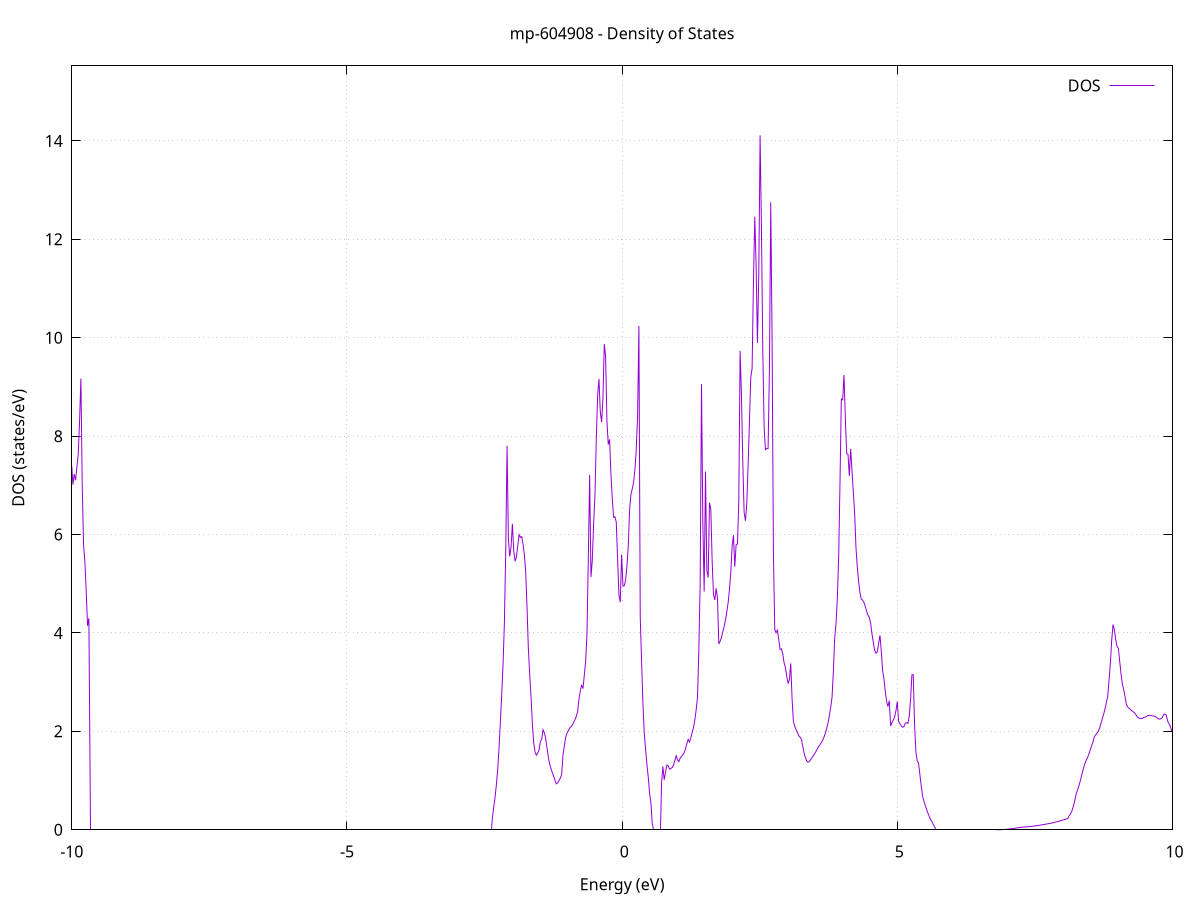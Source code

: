 set title 'mp-604908 - Density of States'
set xlabel 'Energy (eV)'
set ylabel 'DOS (states/eV)'
set grid
set xrange [-10:10]
set yrange [0:15.526]
set xzeroaxis lt -1
set terminal png size 800,600
set output 'mp-604908_dos_gnuplot.png'
plot '-' using 1:2 with lines title 'DOS'
-13.295100 0.000000
-13.270900 0.000000
-13.246700 0.000000
-13.222500 0.000000
-13.198300 0.000000
-13.174100 0.000000
-13.149900 0.000000
-13.125700 0.000000
-13.101500 0.000000
-13.077300 0.000000
-13.053100 0.000000
-13.028900 0.000000
-13.004700 0.000000
-12.980500 0.000000
-12.956300 0.000000
-12.932100 0.000000
-12.907900 0.000000
-12.883700 0.000000
-12.859500 0.000000
-12.835300 0.000000
-12.811100 0.000000
-12.786900 0.000000
-12.762700 0.000000
-12.738500 0.000000
-12.714300 0.000000
-12.690100 0.000000
-12.665900 0.000000
-12.641700 0.000000
-12.617500 0.000000
-12.593300 0.000000
-12.569100 0.000000
-12.544900 0.000000
-12.520700 0.000000
-12.496500 0.000000
-12.472300 0.000000
-12.448100 0.000000
-12.423900 0.000000
-12.399700 0.000000
-12.375500 0.000000
-12.351300 0.000000
-12.327100 0.000000
-12.302900 0.000000
-12.278700 0.000000
-12.254500 0.000000
-12.230300 0.000000
-12.206100 0.000000
-12.181900 0.000000
-12.157700 0.000000
-12.133500 0.000000
-12.109300 0.000000
-12.085100 0.000000
-12.060900 0.000000
-12.036700 0.000000
-12.012500 0.000000
-11.988300 0.000000
-11.964100 0.000000
-11.939900 0.000000
-11.915700 0.000000
-11.891500 0.000000
-11.867300 0.000000
-11.843100 0.000000
-11.818900 0.000000
-11.794700 0.000000
-11.770500 0.000000
-11.746300 0.000000
-11.722200 0.000000
-11.698000 0.000000
-11.673800 0.000000
-11.649600 0.000000
-11.625400 0.000000
-11.601200 0.000000
-11.577000 0.000000
-11.552800 0.000000
-11.528600 0.000000
-11.504400 0.000000
-11.480200 0.000000
-11.456000 0.000000
-11.431800 0.000000
-11.407600 0.000000
-11.383400 0.000000
-11.359200 0.000000
-11.335000 0.000000
-11.310800 0.000000
-11.286600 0.000000
-11.262400 0.000000
-11.238200 0.000000
-11.214000 0.000000
-11.189800 0.000000
-11.165600 0.000000
-11.141400 0.000000
-11.117200 0.000000
-11.093000 0.000800
-11.068800 0.117300
-11.044600 0.329200
-11.020400 0.387900
-10.996200 0.460900
-10.972000 0.566600
-10.947800 0.661200
-10.923600 0.724500
-10.899400 0.792100
-10.875200 0.880000
-10.851000 1.021300
-10.826800 1.173200
-10.802600 1.215500
-10.778400 1.223400
-10.754200 1.253500
-10.730000 1.269900
-10.705800 1.271400
-10.681600 1.288100
-10.657400 1.315000
-10.633200 1.344100
-10.609000 1.373700
-10.584800 1.398600
-10.560600 1.416100
-10.536400 1.441900
-10.512200 1.470000
-10.488000 1.502700
-10.463800 1.538300
-10.439600 1.573500
-10.415400 1.609600
-10.391200 1.646900
-10.367000 1.688100
-10.342800 1.738100
-10.318600 1.793600
-10.294400 1.850600
-10.270200 1.912000
-10.246000 1.987100
-10.221800 2.057700
-10.197600 2.133800
-10.173400 2.595600
-10.149200 3.466400
-10.125000 3.679800
-10.100800 3.474000
-10.076600 3.311400
-10.052400 3.401700
-10.028200 4.249000
-10.004000 7.465900
-9.979800 7.015200
-9.955600 7.229700
-9.931400 7.103000
-9.907200 7.370500
-9.883000 7.624900
-9.858800 8.303800
-9.834600 9.169600
-9.810400 7.024600
-9.786200 5.789900
-9.762100 5.448500
-9.737900 4.846600
-9.713700 4.146400
-9.689500 4.298700
-9.665300 0.000000
-9.641100 0.000000
-9.616900 0.000000
-9.592700 0.000000
-9.568500 0.000000
-9.544300 0.000000
-9.520100 0.000000
-9.495900 0.000000
-9.471700 0.000000
-9.447500 0.000000
-9.423300 0.000000
-9.399100 0.000000
-9.374900 0.000000
-9.350700 0.000000
-9.326500 0.000000
-9.302300 0.000000
-9.278100 0.000000
-9.253900 0.000000
-9.229700 0.000000
-9.205500 0.000000
-9.181300 0.000000
-9.157100 0.000000
-9.132900 0.000000
-9.108700 0.000000
-9.084500 0.000000
-9.060300 0.000000
-9.036100 0.000000
-9.011900 0.000000
-8.987700 0.000000
-8.963500 0.000000
-8.939300 0.000000
-8.915100 0.000000
-8.890900 0.000000
-8.866700 0.000000
-8.842500 0.000000
-8.818300 0.000000
-8.794100 0.000000
-8.769900 0.000000
-8.745700 0.000000
-8.721500 0.000000
-8.697300 0.000000
-8.673100 0.000000
-8.648900 0.000000
-8.624700 0.000000
-8.600500 0.000000
-8.576300 0.000000
-8.552100 0.000000
-8.527900 0.000000
-8.503700 0.000000
-8.479500 0.000000
-8.455300 0.000000
-8.431100 0.000000
-8.406900 0.000000
-8.382700 0.000000
-8.358500 0.000000
-8.334300 0.000000
-8.310100 0.000000
-8.285900 0.000000
-8.261700 0.000000
-8.237500 0.000000
-8.213300 0.000000
-8.189100 0.000000
-8.164900 0.000000
-8.140700 0.000000
-8.116500 0.000000
-8.092300 0.000000
-8.068100 0.000000
-8.043900 0.000000
-8.019700 0.000000
-7.995500 0.000000
-7.971300 0.000000
-7.947100 0.000000
-7.922900 0.000000
-7.898700 0.000000
-7.874500 0.000000
-7.850300 0.000000
-7.826100 0.000000
-7.802000 0.000000
-7.777800 0.000000
-7.753600 0.000000
-7.729400 0.000000
-7.705200 0.000000
-7.681000 0.000000
-7.656800 0.000000
-7.632600 0.000000
-7.608400 0.000000
-7.584200 0.000000
-7.560000 0.000000
-7.535800 0.000000
-7.511600 0.000000
-7.487400 0.000000
-7.463200 0.000000
-7.439000 0.000000
-7.414800 0.000000
-7.390600 0.000000
-7.366400 0.000000
-7.342200 0.000000
-7.318000 0.000000
-7.293800 0.000000
-7.269600 0.000000
-7.245400 0.000000
-7.221200 0.000000
-7.197000 0.000000
-7.172800 0.000000
-7.148600 0.000000
-7.124400 0.000000
-7.100200 0.000000
-7.076000 0.000000
-7.051800 0.000000
-7.027600 0.000000
-7.003400 0.000000
-6.979200 0.000000
-6.955000 0.000000
-6.930800 0.000000
-6.906600 0.000000
-6.882400 0.000000
-6.858200 0.000000
-6.834000 0.000000
-6.809800 0.000000
-6.785600 0.000000
-6.761400 0.000000
-6.737200 0.000000
-6.713000 0.000000
-6.688800 0.000000
-6.664600 0.000000
-6.640400 0.000000
-6.616200 0.000000
-6.592000 0.000000
-6.567800 0.000000
-6.543600 0.000000
-6.519400 0.000000
-6.495200 0.000000
-6.471000 0.000000
-6.446800 0.000000
-6.422600 0.000000
-6.398400 0.000000
-6.374200 0.000000
-6.350000 0.000000
-6.325800 0.000000
-6.301600 0.000000
-6.277400 0.000000
-6.253200 0.000000
-6.229000 0.000000
-6.204800 0.000000
-6.180600 0.000000
-6.156400 0.000000
-6.132200 0.000000
-6.108000 0.000000
-6.083800 0.000000
-6.059600 0.000000
-6.035400 0.000000
-6.011200 0.000000
-5.987000 0.000000
-5.962800 0.000000
-5.938600 0.000000
-5.914400 0.000000
-5.890200 0.000000
-5.866000 0.000000
-5.841900 0.000000
-5.817700 0.000000
-5.793500 0.000000
-5.769300 0.000000
-5.745100 0.000000
-5.720900 0.000000
-5.696700 0.000000
-5.672500 0.000000
-5.648300 0.000000
-5.624100 0.000000
-5.599900 0.000000
-5.575700 0.000000
-5.551500 0.000000
-5.527300 0.000000
-5.503100 0.000000
-5.478900 0.000000
-5.454700 0.000000
-5.430500 0.000000
-5.406300 0.000000
-5.382100 0.000000
-5.357900 0.000000
-5.333700 0.000000
-5.309500 0.000000
-5.285300 0.000000
-5.261100 0.000000
-5.236900 0.000000
-5.212700 0.000000
-5.188500 0.000000
-5.164300 0.000000
-5.140100 0.000000
-5.115900 0.000000
-5.091700 0.000000
-5.067500 0.000000
-5.043300 0.000000
-5.019100 0.000000
-4.994900 0.000000
-4.970700 0.000000
-4.946500 0.000000
-4.922300 0.000000
-4.898100 0.000000
-4.873900 0.000000
-4.849700 0.000000
-4.825500 0.000000
-4.801300 0.000000
-4.777100 0.000000
-4.752900 0.000000
-4.728700 0.000000
-4.704500 0.000000
-4.680300 0.000000
-4.656100 0.000000
-4.631900 0.000000
-4.607700 0.000000
-4.583500 0.000000
-4.559300 0.000000
-4.535100 0.000000
-4.510900 0.000000
-4.486700 0.000000
-4.462500 0.000000
-4.438300 0.000000
-4.414100 0.000000
-4.389900 0.000000
-4.365700 0.000000
-4.341500 0.000000
-4.317300 0.000000
-4.293100 0.000000
-4.268900 0.000000
-4.244700 0.000000
-4.220500 0.000000
-4.196300 0.000000
-4.172100 0.000000
-4.147900 0.000000
-4.123700 0.000000
-4.099500 0.000000
-4.075300 0.000000
-4.051100 0.000000
-4.026900 0.000000
-4.002700 0.000000
-3.978500 0.000000
-3.954300 0.000000
-3.930100 0.000000
-3.905900 0.000000
-3.881800 0.000000
-3.857600 0.000000
-3.833400 0.000000
-3.809200 0.000000
-3.785000 0.000000
-3.760800 0.000000
-3.736600 0.000000
-3.712400 0.000000
-3.688200 0.000000
-3.664000 0.000000
-3.639800 0.000000
-3.615600 0.000000
-3.591400 0.000000
-3.567200 0.000000
-3.543000 0.000000
-3.518800 0.000000
-3.494600 0.000000
-3.470400 0.000000
-3.446200 0.000000
-3.422000 0.000000
-3.397800 0.000000
-3.373600 0.000000
-3.349400 0.000000
-3.325200 0.000000
-3.301000 0.000000
-3.276800 0.000000
-3.252600 0.000000
-3.228400 0.000000
-3.204200 0.000000
-3.180000 0.000000
-3.155800 0.000000
-3.131600 0.000000
-3.107400 0.000000
-3.083200 0.000000
-3.059000 0.000000
-3.034800 0.000000
-3.010600 0.000000
-2.986400 0.000000
-2.962200 0.000000
-2.938000 0.000000
-2.913800 0.000000
-2.889600 0.000000
-2.865400 0.000000
-2.841200 0.000000
-2.817000 0.000000
-2.792800 0.000000
-2.768600 0.000000
-2.744400 0.000000
-2.720200 0.000000
-2.696000 0.000000
-2.671800 0.000000
-2.647600 0.000000
-2.623400 0.000000
-2.599200 0.000000
-2.575000 0.000000
-2.550800 0.000000
-2.526600 0.000000
-2.502400 0.000000
-2.478200 0.000000
-2.454000 0.000000
-2.429800 0.000000
-2.405600 0.000000
-2.381400 0.000000
-2.357200 0.249400
-2.333000 0.460100
-2.308800 0.662700
-2.284600 0.923200
-2.260400 1.233700
-2.236200 1.680000
-2.212000 2.218400
-2.187800 2.747400
-2.163600 3.376900
-2.139400 4.201400
-2.115200 5.675800
-2.091000 7.805900
-2.066800 5.906100
-2.042600 5.554500
-2.018400 5.748500
-1.994200 6.217900
-1.970000 5.666700
-1.945800 5.458400
-1.921700 5.540900
-1.897500 5.758300
-1.873300 5.997800
-1.849100 5.942900
-1.824900 5.959400
-1.800700 5.808200
-1.776500 5.585400
-1.752300 5.246100
-1.728100 4.513100
-1.703900 3.674000
-1.679700 3.162600
-1.655500 2.700700
-1.631300 2.152700
-1.607100 1.769200
-1.582900 1.579700
-1.558700 1.516200
-1.534500 1.556100
-1.510300 1.620600
-1.486100 1.796100
-1.461900 1.836100
-1.437700 2.032100
-1.413500 1.971800
-1.389300 1.857000
-1.365100 1.661500
-1.340900 1.476600
-1.316700 1.333700
-1.292500 1.242300
-1.268300 1.160700
-1.244100 1.086600
-1.219900 1.002800
-1.195700 0.933300
-1.171500 0.953300
-1.147300 0.998100
-1.123100 1.052000
-1.098900 1.123700
-1.074700 1.517100
-1.050500 1.702900
-1.026300 1.878800
-1.002100 1.964200
-0.977900 2.012800
-0.953700 2.067000
-0.929500 2.095100
-0.905300 2.128900
-0.881100 2.184400
-0.856900 2.237700
-0.832700 2.308900
-0.808500 2.403200
-0.784300 2.656800
-0.760100 2.824800
-0.735900 2.934300
-0.711700 2.869900
-0.687500 3.136700
-0.663300 3.425800
-0.639100 3.967400
-0.614900 5.492900
-0.590700 7.211700
-0.566500 5.135100
-0.542300 5.482600
-0.518100 6.230200
-0.493900 6.790100
-0.469700 7.941000
-0.445500 8.833600
-0.421300 9.162400
-0.397100 8.498500
-0.372900 8.286100
-0.348700 8.775700
-0.324500 9.873700
-0.300300 9.616000
-0.276100 8.298900
-0.251900 7.829300
-0.227700 7.936700
-0.203500 7.215800
-0.179300 6.731000
-0.155100 6.349000
-0.130900 6.363500
-0.106700 6.251000
-0.082500 5.507900
-0.058300 4.772600
-0.034100 4.625900
-0.009900 5.595300
0.014200 4.954600
0.038400 4.960900
0.062600 5.071700
0.086800 5.352600
0.111000 5.761100
0.135200 6.497700
0.159400 6.817700
0.183600 6.926500
0.207800 7.062800
0.232000 7.315700
0.256200 7.729600
0.280400 8.400900
0.304600 10.238600
0.328800 4.325900
0.353000 3.428200
0.377200 2.582800
0.401400 1.972300
0.425600 1.634300
0.449800 1.332300
0.474000 1.072700
0.498200 0.744500
0.522400 0.552700
0.546600 0.132700
0.570800 0.000000
0.595000 0.000000
0.619200 0.000000
0.643400 0.000000
0.667600 0.000000
0.691800 0.000000
0.716000 0.946500
0.740200 1.286400
0.764400 1.015700
0.788600 1.165600
0.812800 1.315400
0.837000 1.299800
0.861200 1.231500
0.885400 1.247200
0.909600 1.263000
0.933800 1.318500
0.958000 1.411200
0.982200 1.503900
1.006400 1.417800
1.030600 1.384200
1.054800 1.459000
1.079000 1.493600
1.103200 1.525200
1.127400 1.565200
1.151600 1.648400
1.175800 1.749800
1.200000 1.837100
1.224200 1.782100
1.248400 1.869100
1.272600 1.976700
1.296800 2.083800
1.321000 2.232600
1.345200 2.438000
1.369400 2.693800
1.393600 3.656000
1.417800 5.014700
1.442000 9.057300
1.466200 6.246900
1.490400 4.842100
1.514600 7.280700
1.538800 5.276300
1.563000 5.127900
1.587200 6.646700
1.611400 6.515100
1.635600 5.453600
1.659800 4.775700
1.684000 4.671200
1.708200 4.907900
1.732400 4.710700
1.756600 3.775800
1.780800 3.831700
1.805000 3.909100
1.829200 4.030700
1.853400 4.132800
1.877600 4.268600
1.901800 4.426200
1.926000 4.616200
1.950200 4.883800
1.974300 5.231600
1.998500 5.763600
2.022700 5.986300
2.046900 5.348300
2.071100 5.792900
2.095300 5.809800
2.119500 6.675200
2.143700 9.734300
2.167900 8.836100
2.192100 7.473900
2.216300 6.456400
2.240500 6.279500
2.264700 6.619400
2.288900 7.417400
2.313100 8.291800
2.337300 9.194700
2.361500 9.377000
2.385700 11.140500
2.409900 12.460800
2.434100 11.481200
2.458300 9.898000
2.482500 11.281800
2.506700 14.114500
2.530900 12.258900
2.555100 9.770200
2.579300 8.201400
2.603500 7.726500
2.627700 7.751400
2.651900 7.749900
2.676100 9.351600
2.700300 12.755700
2.724500 9.973200
2.748700 5.616400
2.772900 4.074100
2.797100 4.004900
2.821300 4.057000
2.845500 3.865500
2.869700 3.666400
2.893900 3.677200
2.918100 3.575400
2.942300 3.395300
2.966500 3.298700
2.990700 3.121900
3.014900 2.979800
3.039100 3.043100
3.063300 3.382500
3.087500 2.662000
3.111700 2.201900
3.135900 2.104300
3.160100 2.034900
3.184300 1.974200
3.208500 1.913400
3.232700 1.882800
3.256900 1.838900
3.281100 1.702600
3.305300 1.565200
3.329500 1.466900
3.353700 1.402300
3.377900 1.372500
3.402100 1.389100
3.426300 1.427100
3.450500 1.466300
3.474700 1.506300
3.498900 1.549500
3.523100 1.594800
3.547300 1.646300
3.571500 1.693900
3.595700 1.728100
3.619900 1.772600
3.644100 1.821800
3.668300 1.886200
3.692500 1.964700
3.716700 2.056800
3.740900 2.172500
3.765100 2.319900
3.789300 2.492300
3.813500 2.689400
3.837700 3.211400
3.861900 3.888500
3.886100 4.193400
3.910300 4.702500
3.934400 5.551800
3.958600 7.068000
3.982800 8.754100
4.007000 8.738700
4.031200 9.245500
4.055400 8.378400
4.079600 7.646100
4.103800 7.631700
4.128000 7.189800
4.152200 7.742800
4.176400 7.300600
4.200600 6.859600
4.224800 6.439000
4.249000 5.730000
4.273200 5.334600
4.297400 5.042000
4.321600 4.814000
4.345800 4.689300
4.370000 4.666000
4.394200 4.618300
4.418400 4.535000
4.442600 4.443500
4.466800 4.359000
4.491000 4.316600
4.515200 4.200300
4.539400 3.978800
4.563600 3.813000
4.587800 3.646300
4.612000 3.589500
4.636200 3.615700
4.660400 3.787000
4.684600 3.952500
4.708800 3.630400
4.733000 3.229100
4.757200 3.069000
4.781400 2.810600
4.805600 2.608100
4.829800 2.504000
4.854000 2.625700
4.878200 2.110100
4.902400 2.176200
4.926600 2.228600
4.950800 2.291600
4.975000 2.419400
4.999200 2.604200
5.023400 2.203900
5.047600 2.153300
5.071800 2.111000
5.096000 2.083100
5.120200 2.098900
5.144400 2.165800
5.168600 2.176700
5.192800 2.163400
5.217000 2.312700
5.241200 2.658800
5.265400 3.151900
5.289600 3.151400
5.313800 2.126100
5.338000 1.576900
5.362200 1.398600
5.386400 1.353900
5.410600 1.116400
5.434800 0.886100
5.459000 0.684200
5.483200 0.581100
5.507400 0.496100
5.531600 0.415000
5.555800 0.338800
5.580000 0.272100
5.604200 0.209200
5.628400 0.167900
5.652600 0.107700
5.676800 0.062900
5.701000 0.000800
5.725200 0.000000
5.749400 0.000000
5.773600 0.000000
5.797800 0.000000
5.822000 0.000000
5.846200 0.000000
5.870400 0.000000
5.894500 0.000000
5.918700 0.000000
5.942900 0.000000
5.967100 0.000000
5.991300 0.000000
6.015500 0.000000
6.039700 0.000000
6.063900 0.000000
6.088100 0.000000
6.112300 0.000000
6.136500 0.000000
6.160700 0.000000
6.184900 0.000000
6.209100 0.000000
6.233300 0.000000
6.257500 0.000000
6.281700 0.000000
6.305900 0.000000
6.330100 0.000000
6.354300 0.000000
6.378500 0.000000
6.402700 0.000000
6.426900 0.000000
6.451100 0.000000
6.475300 0.000000
6.499500 0.000000
6.523700 0.000000
6.547900 0.000000
6.572100 0.000000
6.596300 0.000000
6.620500 0.000000
6.644700 0.000000
6.668900 0.000000
6.693100 0.000000
6.717300 0.000000
6.741500 0.000000
6.765700 0.000000
6.789900 0.000000
6.814100 0.000300
6.838300 0.000900
6.862500 0.001700
6.886700 0.002800
6.910900 0.004100
6.935100 0.005700
6.959300 0.007600
6.983500 0.009800
7.007700 0.012200
7.031900 0.014900
7.056100 0.017800
7.080300 0.021200
7.104500 0.025300
7.128700 0.030000
7.152900 0.034400
7.177100 0.038500
7.201300 0.042300
7.225500 0.045900
7.249700 0.049100
7.273900 0.052100
7.298100 0.054700
7.322300 0.057200
7.346500 0.059600
7.370700 0.062000
7.394900 0.064500
7.419100 0.067100
7.443300 0.070100
7.467500 0.073300
7.491700 0.076800
7.515900 0.080500
7.540100 0.084600
7.564300 0.088900
7.588500 0.093300
7.612700 0.097800
7.636900 0.102400
7.661100 0.107100
7.685300 0.111900
7.709500 0.116700
7.733700 0.121400
7.757900 0.126000
7.782100 0.130900
7.806300 0.136600
7.830500 0.142900
7.854600 0.149900
7.878800 0.157000
7.903000 0.164300
7.927200 0.171700
7.951400 0.179700
7.975600 0.187700
7.999800 0.195800
8.024000 0.203500
8.048200 0.211100
8.072400 0.218900
8.096600 0.227400
8.120800 0.279900
8.145000 0.322000
8.169200 0.372400
8.193400 0.460100
8.217600 0.553700
8.241800 0.694400
8.266000 0.783200
8.290200 0.856900
8.314400 0.951200
8.338600 1.054100
8.362800 1.167800
8.387000 1.271000
8.411200 1.354200
8.435400 1.423500
8.459600 1.475100
8.483800 1.550000
8.508000 1.628400
8.532200 1.714700
8.556400 1.789000
8.580600 1.891600
8.604800 1.929700
8.629000 1.964400
8.653200 2.002000
8.677400 2.078800
8.701600 2.167200
8.725800 2.262400
8.750000 2.353500
8.774200 2.457800
8.798400 2.584300
8.822600 2.712100
8.846800 3.038600
8.871000 3.383900
8.895200 3.846000
8.919400 4.171600
8.943600 4.064400
8.967800 3.866800
8.992000 3.726100
9.016200 3.689400
9.040400 3.429600
9.064600 3.171800
9.088800 2.961600
9.113000 2.849800
9.137200 2.706700
9.161400 2.552600
9.185600 2.494400
9.209800 2.470700
9.234000 2.445800
9.258200 2.420600
9.282400 2.399400
9.306600 2.381500
9.330800 2.345300
9.355000 2.303300
9.379200 2.276100
9.403400 2.264100
9.427600 2.260000
9.451800 2.262100
9.476000 2.282400
9.500200 2.288300
9.524400 2.299100
9.548600 2.320300
9.572800 2.328900
9.597000 2.322200
9.621200 2.318400
9.645400 2.314700
9.669600 2.310000
9.693800 2.297300
9.718000 2.276600
9.742200 2.254400
9.766400 2.248700
9.790600 2.257500
9.814700 2.279000
9.838900 2.343400
9.863100 2.352100
9.887300 2.323600
9.911500 2.211400
9.935700 2.157700
9.959900 2.102500
9.984100 2.019100
10.008300 1.980100
10.032500 1.970100
10.056700 1.996100
10.080900 1.978600
10.105100 1.924900
10.129300 1.927100
10.153500 1.279400
10.177700 1.376600
10.201900 1.511900
10.226100 1.653300
10.250300 1.862000
10.274500 2.097900
10.298700 2.377500
10.322900 2.667500
10.347100 2.861300
10.371300 3.120500
10.395500 3.406800
10.419700 3.608100
10.443900 3.610900
10.468100 3.936000
10.492300 4.284600
10.516500 4.473000
10.540700 4.703100
10.564900 4.270500
10.589100 3.805600
10.613300 3.491700
10.637500 3.239400
10.661700 2.983600
10.685900 2.943300
10.710100 2.959500
10.734300 2.988100
10.758500 2.629100
10.782700 2.067700
10.806900 1.702400
10.831100 1.866900
10.855300 2.153200
10.879500 2.295900
10.903700 2.602600
10.927900 2.552900
10.952100 2.551700
10.976300 2.698200
11.000500 2.883600
11.024700 3.154400
11.048900 3.390900
11.073100 3.683100
11.097300 3.873500
11.121500 3.784600
11.145700 3.552900
11.169900 3.294400
11.194100 3.080000
11.218300 2.980900
11.242500 2.931500
11.266700 2.805500
11.290900 2.576600
11.315100 2.601800
11.339300 2.630500
11.363500 2.603400
11.387700 2.600500
11.411900 2.574800
11.436100 2.495300
11.460300 2.421000
11.484500 2.303900
11.508700 2.184700
11.532900 2.088000
11.557100 2.084500
11.581300 2.123100
11.605500 2.252400
11.629700 2.519600
11.653900 2.836100
11.678100 2.836200
11.702300 2.905200
11.726500 3.032800
11.750700 3.174800
11.774800 3.256400
11.799000 3.379400
11.823200 3.471000
11.847400 3.480000
11.871600 3.389300
11.895800 3.381600
11.920000 3.450500
11.944200 3.529100
11.968400 3.513400
11.992600 3.462900
12.016800 3.358700
12.041000 3.234800
12.065200 3.016900
12.089400 2.836400
12.113600 2.756100
12.137800 2.676900
12.162000 2.564700
12.186200 2.485800
12.210400 2.371200
12.234600 2.295900
12.258800 2.220400
12.283000 2.158000
12.307200 2.098900
12.331400 2.036500
12.355600 2.102200
12.379800 2.102400
12.404000 2.045000
12.428200 1.957200
12.452400 1.890400
12.476600 1.831400
12.500800 1.834700
12.525000 1.779900
12.549200 1.693100
12.573400 1.662000
12.597600 1.633900
12.621800 1.619200
12.646000 1.609200
12.670200 1.615600
12.694400 1.654800
12.718600 1.720000
12.742800 1.791100
12.767000 1.871400
12.791200 1.846700
12.815400 1.803800
12.839600 1.809100
12.863800 1.821300
12.888000 1.849300
12.912200 1.900900
12.936400 1.963100
12.960600 2.078400
12.984800 2.305800
13.009000 2.508000
13.033200 2.713400
13.057400 2.892500
13.081600 2.973900
13.105800 2.987300
13.130000 2.911100
13.154200 2.850800
13.178400 2.828300
13.202600 2.630600
13.226800 2.361800
13.251000 2.287300
13.275200 2.237400
13.299400 2.224600
13.323600 2.231000
13.347800 2.249500
13.372000 2.274600
13.396200 2.350000
13.420400 2.598300
13.444600 2.737100
13.468800 2.776500
13.493000 2.819100
13.517200 2.856100
13.541400 2.889100
13.565600 2.931700
13.589800 3.020200
13.614000 3.179400
13.638200 3.328200
13.662400 3.448600
13.686600 3.483000
13.710800 3.421900
13.734900 3.352400
13.759100 3.156300
13.783300 3.162600
13.807500 2.932300
13.831700 2.722000
13.855900 2.529200
13.880100 2.401200
13.904300 2.308000
13.928500 2.234800
13.952700 2.065400
13.976900 1.969000
14.001100 1.918100
14.025300 1.848400
14.049500 1.803000
14.073700 1.757900
14.097900 1.716300
14.122100 1.682800
14.146300 1.659300
14.170500 1.619600
14.194700 1.590200
14.218900 1.584000
14.243100 1.576500
14.267300 1.571900
14.291500 1.570300
14.315700 1.575300
14.339900 1.613200
14.364100 1.702000
14.388300 1.817500
14.412500 1.841300
14.436700 2.030300
14.460900 1.944900
14.485100 1.936100
14.509300 1.952600
14.533500 1.971600
14.557700 1.987000
14.581900 1.998900
14.606100 2.007000
14.630300 1.973900
14.654500 1.938000
14.678700 1.933100
14.702900 1.931900
14.727100 1.917500
14.751300 1.904800
14.775500 1.897400
14.799700 1.887000
14.823900 1.877000
14.848100 1.894600
14.872300 1.885500
14.896500 1.866400
14.920700 1.823600
14.944900 1.788200
14.969100 1.743300
14.993300 1.706700
15.017500 1.677200
15.041700 1.649700
15.065900 1.622800
15.090100 1.597700
15.114300 1.573800
15.138500 1.550600
15.162700 1.527200
15.186900 1.506100
15.211100 1.487400
15.235300 1.456800
15.259500 1.428100
15.283700 1.407300
15.307900 1.390100
15.332100 1.382700
15.356300 1.393200
15.380500 1.411500
15.404700 1.441600
15.428900 1.467900
15.453100 1.490000
15.477300 1.514000
15.501500 1.540200
15.525700 1.572000
15.549900 1.609300
15.574100 1.654000
15.598300 1.709600
15.622500 1.761400
15.646700 1.810700
15.670900 1.874700
15.695000 1.932900
15.719200 1.983300
15.743400 2.031700
15.767600 2.054100
15.791800 2.099000
15.816000 2.147900
15.840200 2.217800
15.864400 2.319000
15.888600 2.450600
15.912800 2.715600
15.937000 2.902200
15.961200 2.917700
15.985400 2.902500
16.009600 2.823900
16.033800 2.807200
16.058000 2.787400
16.082200 2.784900
16.106400 2.780600
16.130600 2.735900
16.154800 2.719500
16.179000 2.706100
16.203200 2.676900
16.227400 2.649400
16.251600 2.685100
16.275800 2.734300
16.300000 2.729100
16.324200 2.728200
16.348400 2.745100
16.372600 2.802100
16.396800 2.889700
16.421000 2.940600
16.445200 2.917400
16.469400 2.911200
16.493600 2.921200
16.517800 2.931400
16.542000 2.900800
16.566200 2.801500
16.590400 2.719400
16.614600 2.651600
16.638800 2.595200
16.663000 2.556600
16.687200 2.472000
16.711400 2.554000
16.735600 2.559000
16.759800 2.536100
16.784000 2.515200
16.808200 2.502600
16.832400 2.525000
16.856600 2.441200
16.880800 2.381700
16.905000 2.348400
16.929200 2.296500
16.953400 2.277000
16.977600 2.275400
17.001800 2.252800
17.026000 2.208300
17.050200 2.154300
17.074400 2.120200
17.098600 2.098200
17.122800 2.074500
17.147000 2.053200
17.171200 2.014600
17.195400 1.979000
17.219600 1.946100
17.243800 1.929200
17.268000 1.920000
17.292200 1.907300
17.316400 1.895100
17.340600 1.895200
17.364800 1.916800
17.389000 1.941500
17.413200 1.964900
17.437400 1.985200
17.461600 2.005100
17.485800 2.036100
17.510000 2.047400
17.534200 2.078300
17.558400 2.125200
17.582600 2.172300
17.606800 2.180200
17.631000 2.258900
17.655100 2.341300
17.679300 2.421300
17.703500 2.458600
17.727700 2.512500
17.751900 2.571900
17.776100 2.622100
17.800300 2.683800
17.824500 2.748800
17.848700 2.796300
17.872900 2.841600
17.897100 2.878900
17.921300 2.991900
17.945500 3.047900
17.969700 3.087800
17.993900 3.006700
18.018100 2.913100
18.042300 2.872600
18.066500 2.859800
18.090700 2.854800
18.114900 2.873900
18.139100 2.904300
18.163300 2.744900
18.187500 2.765800
18.211700 2.791300
18.235900 2.799000
18.260100 2.798500
18.284300 2.803100
18.308500 2.818600
18.332700 2.844900
18.356900 2.858100
18.381100 2.868000
18.405300 2.877900
18.429500 2.803500
18.453700 2.773500
18.477900 2.793600
18.502100 2.894900
18.526300 2.733000
18.550500 2.694200
18.574700 2.653200
18.598900 2.666300
18.623100 2.668900
18.647300 2.614000
18.671500 2.597000
18.695700 2.616900
18.719900 2.657400
18.744100 2.664500
18.768300 2.534700
18.792500 2.410200
18.816700 2.344700
18.840900 2.275400
18.865100 2.218600
18.889300 2.169500
18.913500 2.163500
18.937700 2.137600
18.961900 2.134700
18.986100 2.257600
19.010300 2.071300
19.034500 2.102600
19.058700 2.147900
19.082900 2.198500
19.107100 2.252200
19.131300 2.311200
19.155500 2.380100
19.179700 2.444600
19.203900 2.557100
19.228100 2.653400
19.252300 2.774100
19.276500 2.912100
19.300700 2.977300
19.324900 2.958800
19.349100 2.915600
19.373300 2.877400
19.397500 2.857600
19.421700 2.946000
19.445900 2.754500
19.470100 2.632400
19.494300 2.545400
19.518500 2.516300
19.542700 2.507500
19.566900 2.524700
19.591100 2.496900
19.615200 2.461200
19.639400 2.416700
19.663600 2.377200
19.687800 2.339000
19.712000 2.319400
19.736200 2.316300
19.760400 2.322800
19.784600 2.322500
19.808800 2.340000
19.833000 2.362800
19.857200 2.421500
19.881400 2.476700
19.905600 2.530000
19.929800 2.574400
19.954000 2.642000
19.978200 2.726900
20.002400 2.717800
20.026600 2.510000
20.050800 2.410500
20.075000 2.394200
20.099200 2.381400
20.123400 2.365500
20.147600 2.350900
20.171800 2.339800
20.196000 2.331700
20.220200 2.326200
20.244400 2.295800
20.268600 2.290600
20.292800 2.344900
20.317000 2.439200
20.341200 2.483500
20.365400 2.480800
20.389600 2.503200
20.413800 2.528200
20.438000 2.549000
20.462200 2.568200
20.486400 2.565500
20.510600 2.722000
20.534800 2.653500
20.559000 2.833000
20.583200 2.957500
20.607400 2.725700
20.631600 2.731600
20.655800 2.743500
20.680000 2.793900
20.704200 3.063500
20.728400 2.885300
20.752600 2.860200
20.776800 2.892500
20.801000 2.821600
20.825200 2.750900
20.849400 2.795300
20.873600 2.816000
20.897800 2.845100
20.922000 2.874000
20.946200 2.912900
20.970400 2.957000
20.994600 3.051200
21.018800 2.955300
21.043000 2.867300
21.067200 2.846000
21.091400 2.826900
21.115600 2.834300
21.139800 2.858600
21.164000 2.873900
21.188200 2.889100
21.212400 2.909100
21.236600 2.921000
21.260800 2.913900
21.285000 2.898200
21.309200 2.910100
21.333400 2.983400
21.357600 2.897600
21.381800 2.902600
21.406000 2.972500
21.430200 3.039700
21.454400 2.923000
21.478600 2.812500
21.502800 2.682500
21.527000 2.617900
21.551200 2.578200
21.575300 2.539600
21.599500 2.504400
21.623700 2.464900
21.647900 2.425400
21.672100 2.400000
21.696300 2.380300
21.720500 2.372300
21.744700 2.380500
21.768900 2.400700
21.793100 2.441700
21.817300 2.515800
21.841500 2.610700
21.865700 2.745400
21.889900 2.911700
21.914100 3.076600
21.938300 3.216200
21.962500 3.238000
21.986700 3.101500
22.010900 3.064100
22.035100 3.042800
22.059300 3.032300
22.083500 3.026800
22.107700 3.026200
22.131900 3.032200
22.156100 3.053500
22.180300 3.031000
22.204500 3.008600
22.228700 2.984000
22.252900 2.963500
22.277100 2.938800
22.301300 2.884400
22.325500 2.839800
22.349700 2.803400
22.373900 2.779500
22.398100 2.894100
22.422300 2.959400
22.446500 2.991900
22.470700 2.880300
22.494900 2.537800
22.519100 2.594100
22.543300 2.551300
22.567500 2.521900
22.591700 2.526800
22.615900 2.565700
22.640100 2.597800
22.664300 2.666600
22.688500 2.707200
22.712700 2.746900
22.736900 2.788000
22.761100 2.769200
22.785300 2.697500
22.809500 2.632100
22.833700 2.588900
22.857900 2.578100
22.882100 2.569100
22.906300 2.576600
22.930500 2.628300
22.954700 2.680500
22.978900 2.726800
23.003100 2.763100
23.027300 2.767300
23.051500 2.710400
23.075700 2.603200
23.099900 2.435700
23.124100 2.299700
23.148300 2.234100
23.172500 2.191200
23.196700 2.163200
23.220900 2.142300
23.245100 2.087800
23.269300 2.125000
23.293500 2.111600
23.317700 2.120100
23.341900 2.187100
23.366100 2.220800
23.390300 2.233000
23.414500 2.228500
23.438700 2.225700
23.462900 2.254200
23.487100 2.308900
23.511300 2.305900
23.535400 2.334900
23.559600 2.451500
23.583800 2.517600
23.608000 2.576100
23.632200 2.651100
23.656400 2.716900
23.680600 2.777700
23.704800 2.830900
23.729000 2.871200
23.753200 2.938700
23.777400 3.059300
23.801600 3.198000
23.825800 3.217700
23.850000 3.205700
23.874200 3.154200
23.898400 3.135600
23.922600 3.079100
23.946800 3.033400
23.971000 3.018000
23.995200 2.975900
24.019400 2.951500
24.043600 2.901400
24.067800 2.839800
24.092000 2.770600
24.116200 2.690500
24.140400 2.610500
24.164600 2.572700
24.188800 2.551900
24.213000 2.587800
24.237200 2.702900
24.261400 2.742700
24.285600 2.831000
24.309800 2.910500
24.334000 2.944100
24.358200 2.977600
24.382400 3.001300
24.406600 3.005400
24.430800 2.998000
24.455000 2.982200
24.479200 2.941000
24.503400 2.963100
24.527600 2.975700
24.551800 2.965100
24.576000 3.077800
24.600200 3.185400
24.624400 3.229000
24.648600 3.310800
24.672800 3.404800
24.697000 3.503600
24.721200 3.562300
24.745400 3.621700
24.769600 3.704700
24.793800 3.656600
24.818000 3.911200
24.842200 3.888300
24.866400 3.851000
24.890600 3.634500
24.914800 3.495000
24.939000 3.600000
24.963200 3.272700
24.987400 3.250300
25.011600 3.220800
25.035800 3.233900
25.060000 3.228200
25.084200 3.227100
25.108400 3.326800
25.132600 3.463700
25.156800 3.463400
25.181000 3.367300
25.205200 3.384600
25.229400 3.431000
25.253600 3.455500
25.277800 3.238400
25.302000 3.170600
25.326200 3.156600
25.350400 3.180400
25.374600 3.172600
25.398800 3.195700
25.423000 3.200700
25.447200 3.198300
25.471400 3.188700
25.495500 3.163400
25.519700 3.140900
25.543900 3.093200
25.568100 3.054500
25.592300 3.040600
25.616500 3.025600
25.640700 3.078600
25.664900 3.107200
25.689100 3.026100
25.713300 2.932000
25.737500 3.024400
25.761700 2.805200
25.785900 2.696300
25.810100 2.600100
25.834300 2.505500
25.858500 2.418800
25.882700 2.342800
25.906900 2.278200
25.931100 2.230700
25.955300 2.166900
25.979500 2.127600
26.003700 2.188200
26.027900 2.245300
26.052100 2.318600
26.076300 2.416300
26.100500 2.475500
26.124700 2.528100
26.148900 2.878200
26.173100 2.666100
26.197300 2.520300
26.221500 2.545400
26.245700 2.577700
26.269900 2.624500
26.294100 2.678400
26.318300 2.739400
26.342500 2.833800
26.366700 2.979900
26.390900 3.118500
26.415100 3.146600
26.439300 3.167900
26.463500 3.009200
26.487700 2.977900
26.511900 2.922900
26.536100 2.895100
26.560300 2.871300
26.584500 2.856300
26.608700 2.844400
26.632900 2.835600
26.657100 2.824500
26.681300 2.809300
26.705500 2.821600
26.729700 2.810100
26.753900 2.801700
26.778100 2.812600
26.802300 2.840700
26.826500 2.827900
26.850700 2.809600
26.874900 2.791800
26.899100 2.786500
26.923300 2.773400
26.947500 2.773200
26.971700 2.771500
26.995900 2.772600
27.020100 2.778000
27.044300 2.776800
27.068500 2.781600
27.092700 2.814000
27.116900 2.831100
27.141100 2.864000
27.165300 2.917800
27.189500 2.959100
27.213700 2.980200
27.237900 3.005600
27.262100 3.006800
27.286300 3.060000
27.310500 3.102600
27.334700 3.129600
27.358900 3.152600
27.383100 3.175500
27.407300 3.189600
27.431400 3.197400
27.455600 3.205900
27.479800 3.172300
27.504000 3.168900
27.528200 3.178100
27.552400 3.120000
27.576600 3.123800
27.600800 3.100000
27.625000 3.073200
27.649200 3.052100
27.673400 2.997000
27.697600 2.990000
27.721800 2.985100
27.746000 2.972700
27.770200 2.973500
27.794400 2.965800
27.818600 2.953900
27.842800 2.873600
27.867000 2.825700
27.891200 2.743900
27.915400 2.702200
27.939600 2.695800
27.963800 2.751200
27.988000 2.786700
28.012200 2.918600
28.036400 3.029400
28.060600 3.169100
28.084800 2.975500
28.109000 3.002700
28.133200 2.995300
28.157400 3.083300
28.181600 2.991800
28.205800 2.991800
28.230000 3.007400
28.254200 3.004400
28.278400 2.978200
28.302600 2.970900
28.326800 2.959400
28.351000 2.932200
28.375200 2.878200
28.399400 2.860900
28.423600 2.896400
28.447800 2.942700
28.472000 2.952100
28.496200 2.942700
28.520400 3.038900
28.544600 3.084600
28.568800 3.144800
28.593000 3.103400
28.617200 3.114100
28.641400 3.176500
28.665600 3.221100
28.689800 3.294600
28.714000 3.405000
28.738200 3.518400
28.762400 3.718600
28.786600 3.780400
28.810800 3.623300
28.835000 3.529500
28.859200 3.476900
28.883400 3.480700
28.907600 3.416900
28.931800 3.376700
28.956000 3.324100
28.980200 3.262300
29.004400 3.238900
29.028600 3.260100
29.052800 3.231900
29.077000 3.160600
29.101200 3.119700
29.125400 3.149500
29.149600 3.096800
29.173800 3.055100
29.198000 3.051400
29.222200 3.052800
29.246400 3.036500
29.270600 2.978200
29.294800 2.947500
29.319000 3.011700
29.343200 2.997000
29.367400 3.014000
29.391500 3.041300
29.415700 3.070600
29.439900 3.078300
29.464100 3.084200
29.488300 3.113500
29.512500 3.169700
29.536700 3.215500
29.560900 3.244900
29.585100 3.275400
29.609300 3.491000
29.633500 3.293500
29.657700 3.208700
29.681900 3.151700
29.706100 3.086500
29.730300 3.026400
29.754500 2.983100
29.778700 2.934700
29.802900 2.856500
29.827100 2.850800
29.851300 2.901300
29.875500 2.950300
29.899700 3.006100
29.923900 2.903500
29.948100 2.720900
29.972300 2.566200
29.996500 2.393300
30.020700 2.308400
30.044900 2.294200
30.069100 2.308900
30.093300 2.235100
30.117500 2.568400
30.141700 2.665900
30.165900 2.860300
30.190100 2.543400
30.214300 2.434500
30.238500 2.401700
30.262700 2.412900
30.286900 2.478900
30.311100 2.594700
30.335300 2.584200
30.359500 2.595700
30.383700 2.597600
30.407900 2.588400
30.432100 2.570500
30.456300 2.558600
30.480500 2.552100
30.504700 2.581200
30.528900 2.636300
30.553100 2.551200
30.577300 2.397500
30.601500 2.445200
30.625700 2.323700
30.649900 2.195300
30.674100 2.100300
30.698300 2.008100
30.722500 1.934000
30.746700 1.872600
30.770900 1.837500
30.795100 1.806900
30.819300 1.765400
30.843500 1.712300
30.867700 1.659300
30.891900 1.599100
30.916100 1.553900
30.940300 1.548700
30.964500 1.488000
30.988700 1.374800
31.012900 1.303800
31.037100 1.231600
31.061300 1.164600
31.085500 1.104200
31.109700 1.049200
31.133900 0.994500
31.158100 0.940400
31.182300 0.890500
31.206500 0.840900
31.230700 0.792900
31.254900 0.745500
31.279100 0.697800
31.303300 0.652700
31.327500 0.607300
31.351600 0.560800
31.375800 0.512500
31.400000 0.463100
31.424200 0.413500
31.448400 0.362000
31.472600 0.309100
31.496800 0.257000
31.521000 0.206300
31.545200 0.154900
31.569400 0.117100
31.593600 0.088800
31.617800 0.076300
31.642000 0.066700
31.666200 0.057800
31.690400 0.049500
31.714600 0.042000
31.738800 0.035700
31.763000 0.031900
31.787200 0.029000
31.811400 0.026500
31.835600 0.024400
31.859800 0.022500
31.884000 0.020700
31.908200 0.019000
31.932400 0.017300
31.956600 0.015800
31.980800 0.014300
32.005000 0.012900
32.029200 0.011500
32.053400 0.010300
32.077600 0.009100
32.101800 0.008000
32.126000 0.007000
32.150200 0.006100
32.174400 0.005200
32.198600 0.004500
32.222800 0.003800
32.247000 0.003200
32.271200 0.002600
32.295400 0.002200
32.319600 0.001800
32.343800 0.001500
32.368000 0.001300
32.392200 0.001100
32.416400 0.001000
32.440600 0.000900
32.464800 0.000800
32.489000 0.000800
32.513200 0.000700
32.537400 0.000600
32.561600 0.000500
32.585800 0.000400
32.610000 0.000400
32.634200 0.000300
32.658400 0.000300
32.682600 0.000200
32.706800 0.000200
32.731000 0.000100
32.755200 0.000100
32.779400 0.000100
32.803600 0.000000
32.827800 0.000000
32.852000 0.000000
32.876200 0.000000
32.900400 0.000000
32.924600 0.000000
32.948800 0.000000
32.973000 0.000000
32.997200 0.000000
33.021400 0.000000
33.045600 0.000000
33.069800 0.000000
33.094000 0.000000
33.118200 0.000000
33.142400 0.000000
33.166600 0.000000
33.190800 0.000000
33.215000 0.000000
33.239200 0.000000
33.263400 0.000000
33.287600 0.000000
33.311700 0.000000
33.335900 0.000000
33.360100 0.000000
33.384300 0.000000
33.408500 0.000000
33.432700 0.000000
33.456900 0.000000
33.481100 0.000000
33.505300 0.000000
33.529500 0.000000
33.553700 0.000000
33.577900 0.000000
33.602100 0.000000
33.626300 0.000000
33.650500 0.000000
33.674700 0.000000
33.698900 0.000000
33.723100 0.000000
33.747300 0.000000
33.771500 0.000000
33.795700 0.000000
33.819900 0.000000
33.844100 0.000000
33.868300 0.000000
33.892500 0.000000
33.916700 0.000000
33.940900 0.000000
33.965100 0.000000
33.989300 0.000000
34.013500 0.000000
34.037700 0.000000
34.061900 0.000000
34.086100 0.000000
34.110300 0.000000
34.134500 0.000000
34.158700 0.000000
34.182900 0.000000
34.207100 0.000000
34.231300 0.000000
34.255500 0.000000
34.279700 0.000000
34.303900 0.000000
34.328100 0.000000
34.352300 0.000000
34.376500 0.000000
34.400700 0.000000
34.424900 0.000000
34.449100 0.000000
34.473300 0.000000
34.497500 0.000000
34.521700 0.000000
34.545900 0.000000
34.570100 0.000000
34.594300 0.000000
34.618500 0.000000
34.642700 0.000000
34.666900 0.000000
34.691100 0.000000
34.715300 0.000000
34.739500 0.000000
34.763700 0.000000
34.787900 0.000000
34.812100 0.000000
34.836300 0.000000
34.860500 0.000000
34.884700 0.000000
34.908900 0.000000
34.933100 0.000000
34.957300 0.000000
34.981500 0.000000
35.005700 0.000000
35.029900 0.000000
35.054100 0.000000
35.078300 0.000000
35.102500 0.000000
e
